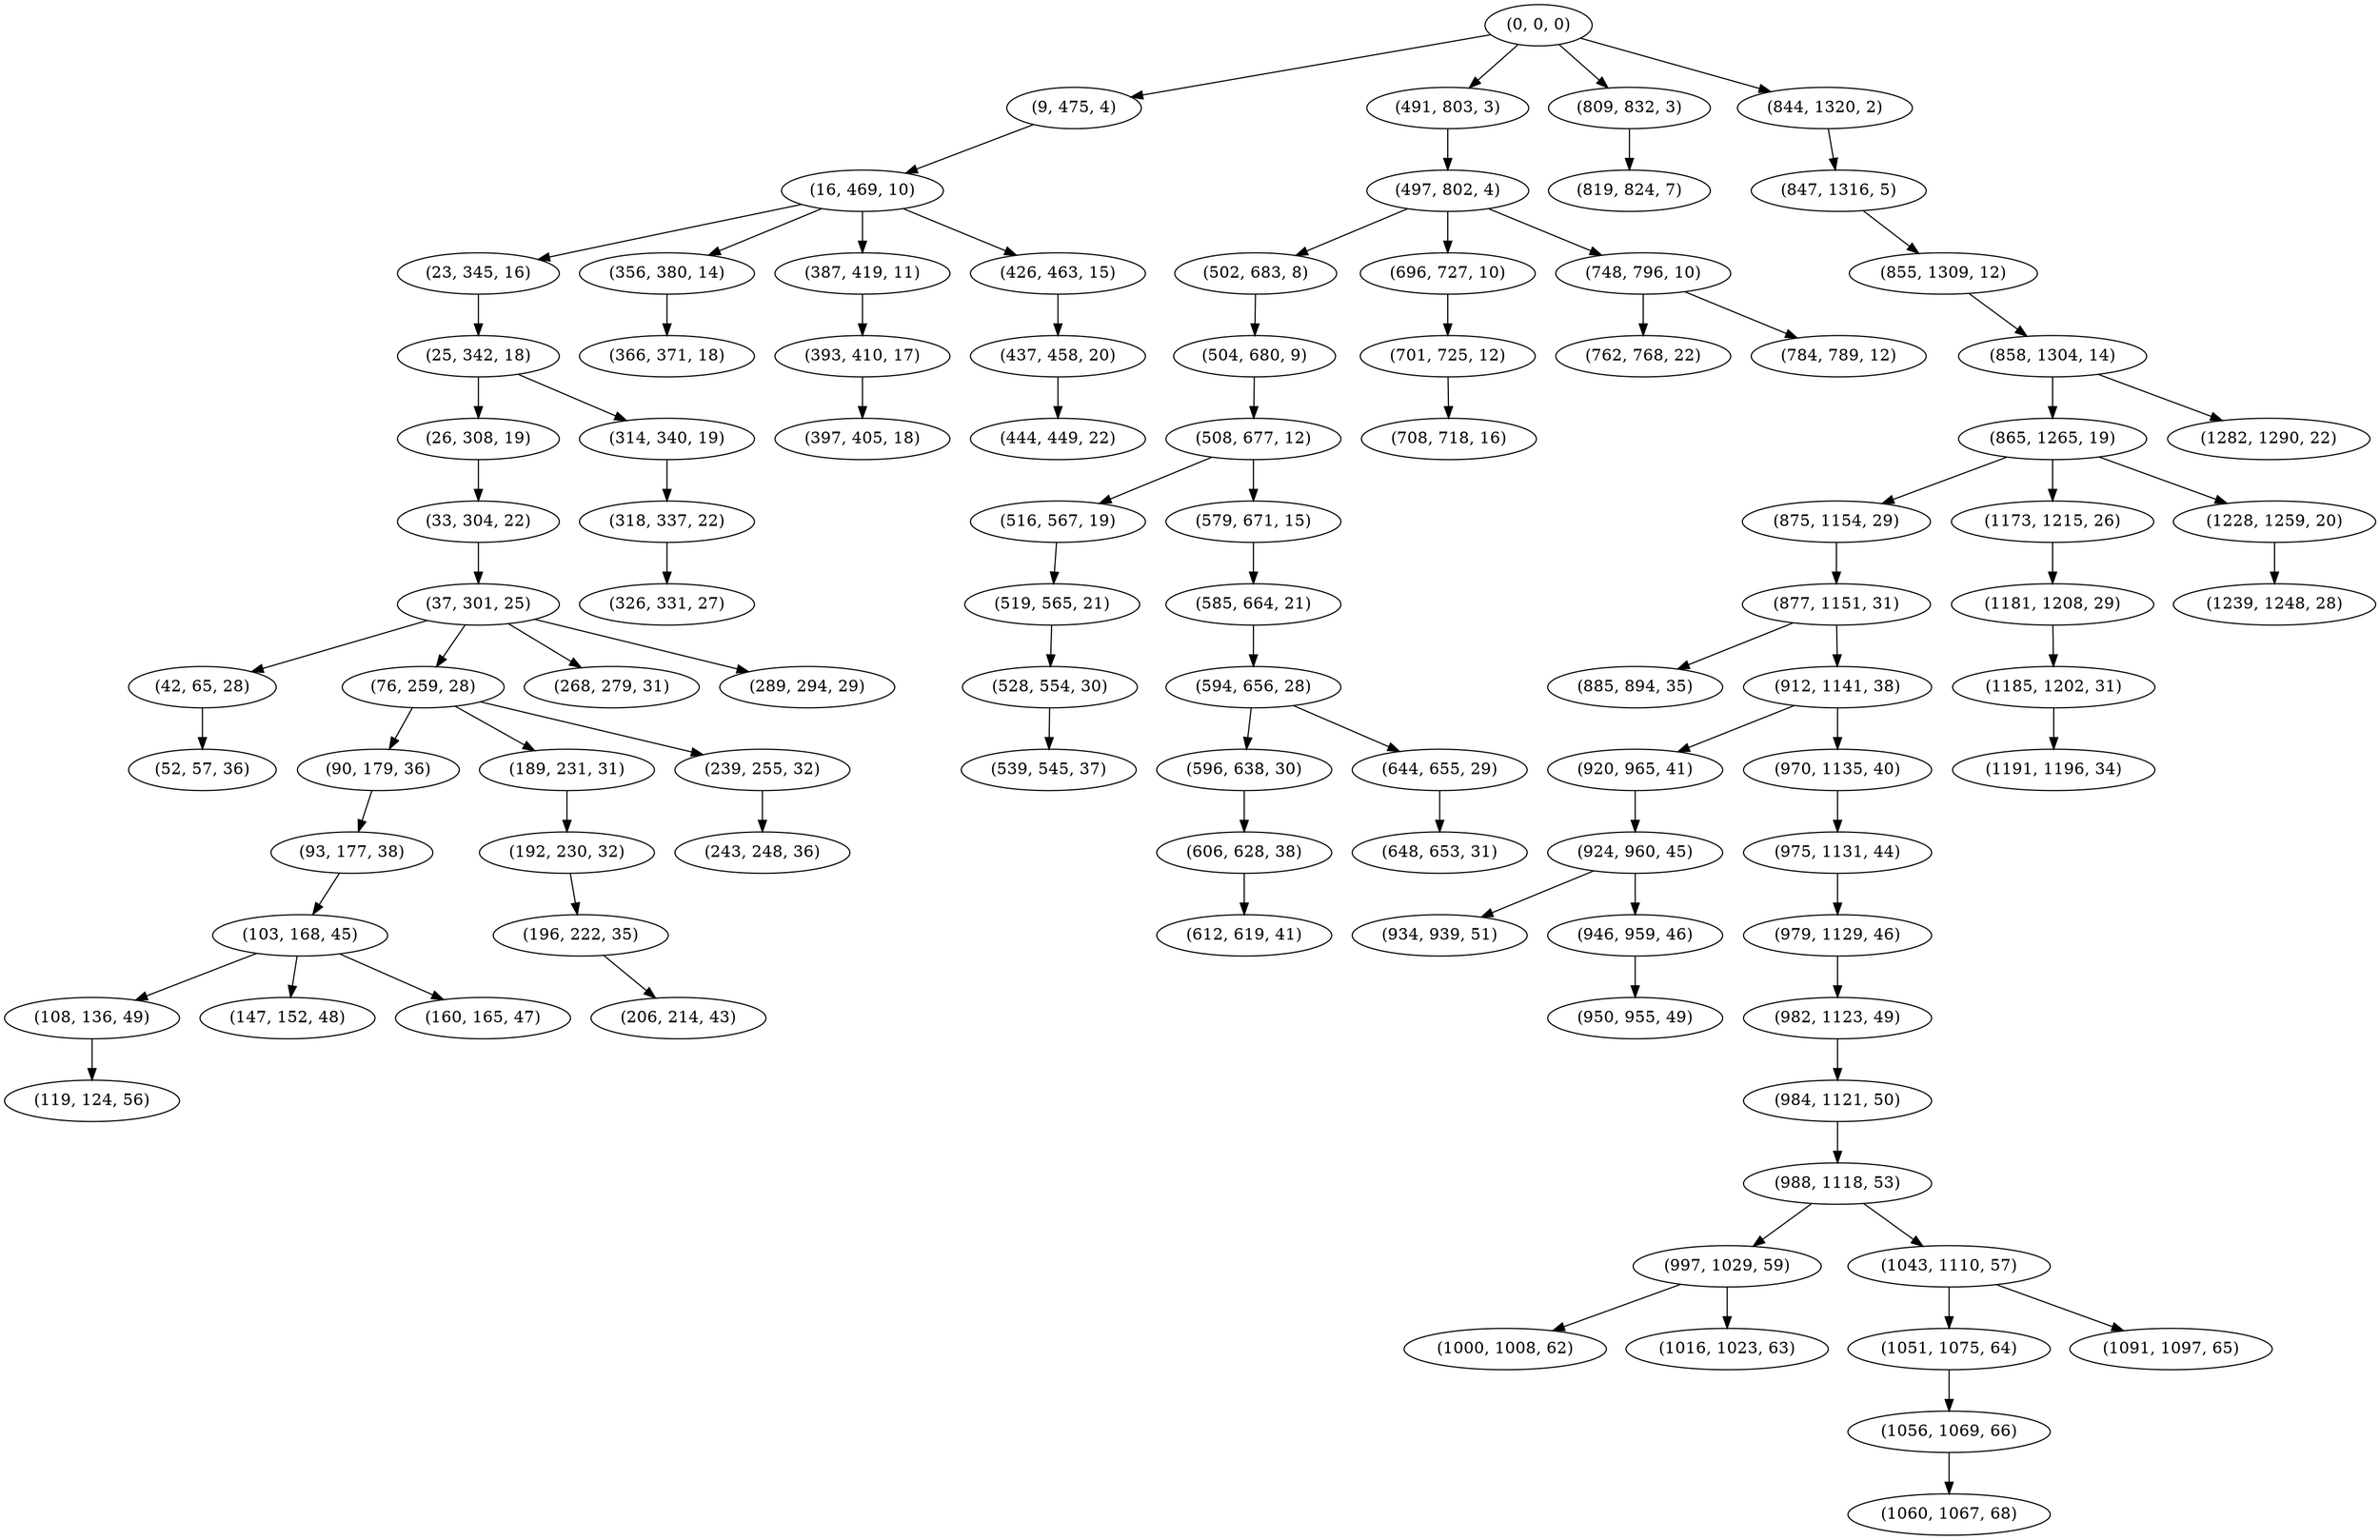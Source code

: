 digraph tree {
    "(0, 0, 0)";
    "(9, 475, 4)";
    "(16, 469, 10)";
    "(23, 345, 16)";
    "(25, 342, 18)";
    "(26, 308, 19)";
    "(33, 304, 22)";
    "(37, 301, 25)";
    "(42, 65, 28)";
    "(52, 57, 36)";
    "(76, 259, 28)";
    "(90, 179, 36)";
    "(93, 177, 38)";
    "(103, 168, 45)";
    "(108, 136, 49)";
    "(119, 124, 56)";
    "(147, 152, 48)";
    "(160, 165, 47)";
    "(189, 231, 31)";
    "(192, 230, 32)";
    "(196, 222, 35)";
    "(206, 214, 43)";
    "(239, 255, 32)";
    "(243, 248, 36)";
    "(268, 279, 31)";
    "(289, 294, 29)";
    "(314, 340, 19)";
    "(318, 337, 22)";
    "(326, 331, 27)";
    "(356, 380, 14)";
    "(366, 371, 18)";
    "(387, 419, 11)";
    "(393, 410, 17)";
    "(397, 405, 18)";
    "(426, 463, 15)";
    "(437, 458, 20)";
    "(444, 449, 22)";
    "(491, 803, 3)";
    "(497, 802, 4)";
    "(502, 683, 8)";
    "(504, 680, 9)";
    "(508, 677, 12)";
    "(516, 567, 19)";
    "(519, 565, 21)";
    "(528, 554, 30)";
    "(539, 545, 37)";
    "(579, 671, 15)";
    "(585, 664, 21)";
    "(594, 656, 28)";
    "(596, 638, 30)";
    "(606, 628, 38)";
    "(612, 619, 41)";
    "(644, 655, 29)";
    "(648, 653, 31)";
    "(696, 727, 10)";
    "(701, 725, 12)";
    "(708, 718, 16)";
    "(748, 796, 10)";
    "(762, 768, 22)";
    "(784, 789, 12)";
    "(809, 832, 3)";
    "(819, 824, 7)";
    "(844, 1320, 2)";
    "(847, 1316, 5)";
    "(855, 1309, 12)";
    "(858, 1304, 14)";
    "(865, 1265, 19)";
    "(875, 1154, 29)";
    "(877, 1151, 31)";
    "(885, 894, 35)";
    "(912, 1141, 38)";
    "(920, 965, 41)";
    "(924, 960, 45)";
    "(934, 939, 51)";
    "(946, 959, 46)";
    "(950, 955, 49)";
    "(970, 1135, 40)";
    "(975, 1131, 44)";
    "(979, 1129, 46)";
    "(982, 1123, 49)";
    "(984, 1121, 50)";
    "(988, 1118, 53)";
    "(997, 1029, 59)";
    "(1000, 1008, 62)";
    "(1016, 1023, 63)";
    "(1043, 1110, 57)";
    "(1051, 1075, 64)";
    "(1056, 1069, 66)";
    "(1060, 1067, 68)";
    "(1091, 1097, 65)";
    "(1173, 1215, 26)";
    "(1181, 1208, 29)";
    "(1185, 1202, 31)";
    "(1191, 1196, 34)";
    "(1228, 1259, 20)";
    "(1239, 1248, 28)";
    "(1282, 1290, 22)";
    "(0, 0, 0)" -> "(9, 475, 4)";
    "(0, 0, 0)" -> "(491, 803, 3)";
    "(0, 0, 0)" -> "(809, 832, 3)";
    "(0, 0, 0)" -> "(844, 1320, 2)";
    "(9, 475, 4)" -> "(16, 469, 10)";
    "(16, 469, 10)" -> "(23, 345, 16)";
    "(16, 469, 10)" -> "(356, 380, 14)";
    "(16, 469, 10)" -> "(387, 419, 11)";
    "(16, 469, 10)" -> "(426, 463, 15)";
    "(23, 345, 16)" -> "(25, 342, 18)";
    "(25, 342, 18)" -> "(26, 308, 19)";
    "(25, 342, 18)" -> "(314, 340, 19)";
    "(26, 308, 19)" -> "(33, 304, 22)";
    "(33, 304, 22)" -> "(37, 301, 25)";
    "(37, 301, 25)" -> "(42, 65, 28)";
    "(37, 301, 25)" -> "(76, 259, 28)";
    "(37, 301, 25)" -> "(268, 279, 31)";
    "(37, 301, 25)" -> "(289, 294, 29)";
    "(42, 65, 28)" -> "(52, 57, 36)";
    "(76, 259, 28)" -> "(90, 179, 36)";
    "(76, 259, 28)" -> "(189, 231, 31)";
    "(76, 259, 28)" -> "(239, 255, 32)";
    "(90, 179, 36)" -> "(93, 177, 38)";
    "(93, 177, 38)" -> "(103, 168, 45)";
    "(103, 168, 45)" -> "(108, 136, 49)";
    "(103, 168, 45)" -> "(147, 152, 48)";
    "(103, 168, 45)" -> "(160, 165, 47)";
    "(108, 136, 49)" -> "(119, 124, 56)";
    "(189, 231, 31)" -> "(192, 230, 32)";
    "(192, 230, 32)" -> "(196, 222, 35)";
    "(196, 222, 35)" -> "(206, 214, 43)";
    "(239, 255, 32)" -> "(243, 248, 36)";
    "(314, 340, 19)" -> "(318, 337, 22)";
    "(318, 337, 22)" -> "(326, 331, 27)";
    "(356, 380, 14)" -> "(366, 371, 18)";
    "(387, 419, 11)" -> "(393, 410, 17)";
    "(393, 410, 17)" -> "(397, 405, 18)";
    "(426, 463, 15)" -> "(437, 458, 20)";
    "(437, 458, 20)" -> "(444, 449, 22)";
    "(491, 803, 3)" -> "(497, 802, 4)";
    "(497, 802, 4)" -> "(502, 683, 8)";
    "(497, 802, 4)" -> "(696, 727, 10)";
    "(497, 802, 4)" -> "(748, 796, 10)";
    "(502, 683, 8)" -> "(504, 680, 9)";
    "(504, 680, 9)" -> "(508, 677, 12)";
    "(508, 677, 12)" -> "(516, 567, 19)";
    "(508, 677, 12)" -> "(579, 671, 15)";
    "(516, 567, 19)" -> "(519, 565, 21)";
    "(519, 565, 21)" -> "(528, 554, 30)";
    "(528, 554, 30)" -> "(539, 545, 37)";
    "(579, 671, 15)" -> "(585, 664, 21)";
    "(585, 664, 21)" -> "(594, 656, 28)";
    "(594, 656, 28)" -> "(596, 638, 30)";
    "(594, 656, 28)" -> "(644, 655, 29)";
    "(596, 638, 30)" -> "(606, 628, 38)";
    "(606, 628, 38)" -> "(612, 619, 41)";
    "(644, 655, 29)" -> "(648, 653, 31)";
    "(696, 727, 10)" -> "(701, 725, 12)";
    "(701, 725, 12)" -> "(708, 718, 16)";
    "(748, 796, 10)" -> "(762, 768, 22)";
    "(748, 796, 10)" -> "(784, 789, 12)";
    "(809, 832, 3)" -> "(819, 824, 7)";
    "(844, 1320, 2)" -> "(847, 1316, 5)";
    "(847, 1316, 5)" -> "(855, 1309, 12)";
    "(855, 1309, 12)" -> "(858, 1304, 14)";
    "(858, 1304, 14)" -> "(865, 1265, 19)";
    "(858, 1304, 14)" -> "(1282, 1290, 22)";
    "(865, 1265, 19)" -> "(875, 1154, 29)";
    "(865, 1265, 19)" -> "(1173, 1215, 26)";
    "(865, 1265, 19)" -> "(1228, 1259, 20)";
    "(875, 1154, 29)" -> "(877, 1151, 31)";
    "(877, 1151, 31)" -> "(885, 894, 35)";
    "(877, 1151, 31)" -> "(912, 1141, 38)";
    "(912, 1141, 38)" -> "(920, 965, 41)";
    "(912, 1141, 38)" -> "(970, 1135, 40)";
    "(920, 965, 41)" -> "(924, 960, 45)";
    "(924, 960, 45)" -> "(934, 939, 51)";
    "(924, 960, 45)" -> "(946, 959, 46)";
    "(946, 959, 46)" -> "(950, 955, 49)";
    "(970, 1135, 40)" -> "(975, 1131, 44)";
    "(975, 1131, 44)" -> "(979, 1129, 46)";
    "(979, 1129, 46)" -> "(982, 1123, 49)";
    "(982, 1123, 49)" -> "(984, 1121, 50)";
    "(984, 1121, 50)" -> "(988, 1118, 53)";
    "(988, 1118, 53)" -> "(997, 1029, 59)";
    "(988, 1118, 53)" -> "(1043, 1110, 57)";
    "(997, 1029, 59)" -> "(1000, 1008, 62)";
    "(997, 1029, 59)" -> "(1016, 1023, 63)";
    "(1043, 1110, 57)" -> "(1051, 1075, 64)";
    "(1043, 1110, 57)" -> "(1091, 1097, 65)";
    "(1051, 1075, 64)" -> "(1056, 1069, 66)";
    "(1056, 1069, 66)" -> "(1060, 1067, 68)";
    "(1173, 1215, 26)" -> "(1181, 1208, 29)";
    "(1181, 1208, 29)" -> "(1185, 1202, 31)";
    "(1185, 1202, 31)" -> "(1191, 1196, 34)";
    "(1228, 1259, 20)" -> "(1239, 1248, 28)";
}
